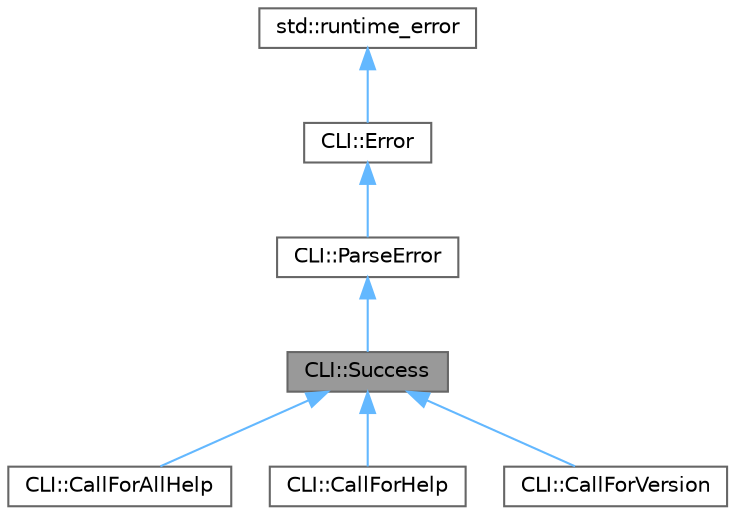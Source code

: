 digraph "CLI::Success"
{
 // LATEX_PDF_SIZE
  bgcolor="transparent";
  edge [fontname=Helvetica,fontsize=10,labelfontname=Helvetica,labelfontsize=10];
  node [fontname=Helvetica,fontsize=10,shape=box,height=0.2,width=0.4];
  Node1 [id="Node000001",label="CLI::Success",height=0.2,width=0.4,color="gray40", fillcolor="grey60", style="filled", fontcolor="black",tooltip="This is a successful completion on parsing, supposed to exit"];
  Node2 -> Node1 [id="edge7_Node000001_Node000002",dir="back",color="steelblue1",style="solid",tooltip=" "];
  Node2 [id="Node000002",label="CLI::ParseError",height=0.2,width=0.4,color="gray40", fillcolor="white", style="filled",URL="$class_c_l_i_1_1_parse_error.html",tooltip="Anything that can error in Parse"];
  Node3 -> Node2 [id="edge8_Node000002_Node000003",dir="back",color="steelblue1",style="solid",tooltip=" "];
  Node3 [id="Node000003",label="CLI::Error",height=0.2,width=0.4,color="gray40", fillcolor="white", style="filled",URL="$class_c_l_i_1_1_error.html",tooltip="All errors derive from this one"];
  Node4 -> Node3 [id="edge9_Node000003_Node000004",dir="back",color="steelblue1",style="solid",tooltip=" "];
  Node4 [id="Node000004",label="std::runtime_error",height=0.2,width=0.4,color="gray40", fillcolor="white", style="filled",tooltip=" "];
  Node1 -> Node5 [id="edge10_Node000001_Node000005",dir="back",color="steelblue1",style="solid",tooltip=" "];
  Node5 [id="Node000005",label="CLI::CallForAllHelp",height=0.2,width=0.4,color="gray40", fillcolor="white", style="filled",URL="$class_c_l_i_1_1_call_for_all_help.html",tooltip="Usually something like –help-all on command line"];
  Node1 -> Node6 [id="edge11_Node000001_Node000006",dir="back",color="steelblue1",style="solid",tooltip=" "];
  Node6 [id="Node000006",label="CLI::CallForHelp",height=0.2,width=0.4,color="gray40", fillcolor="white", style="filled",URL="$class_c_l_i_1_1_call_for_help.html",tooltip="-h or –help on command line"];
  Node1 -> Node7 [id="edge12_Node000001_Node000007",dir="back",color="steelblue1",style="solid",tooltip=" "];
  Node7 [id="Node000007",label="CLI::CallForVersion",height=0.2,width=0.4,color="gray40", fillcolor="white", style="filled",URL="$class_c_l_i_1_1_call_for_version.html",tooltip="-v or –version on command line"];
}
